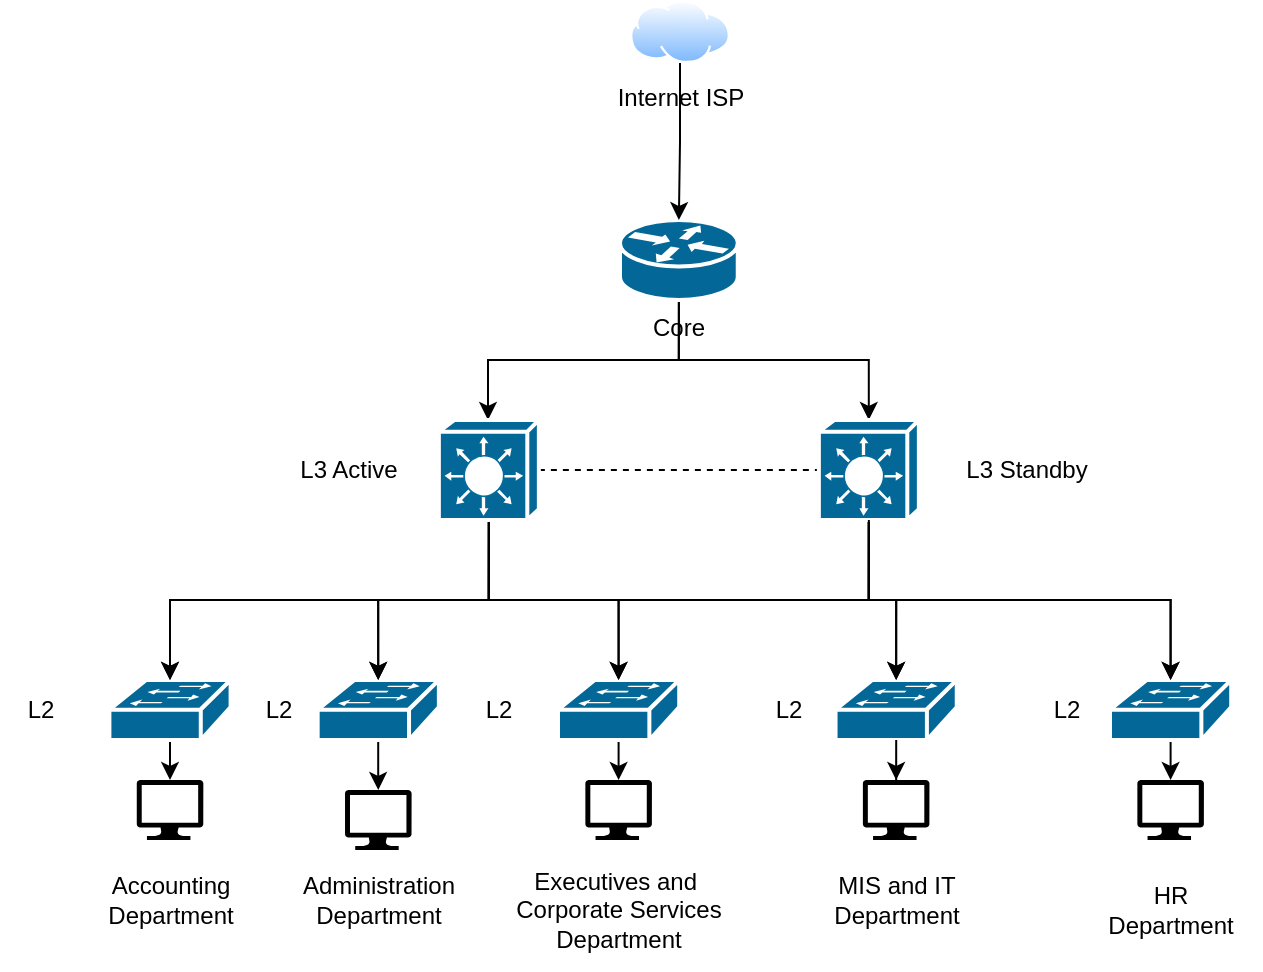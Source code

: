 <mxfile version="24.2.5" type="github">
  <diagram name="Page-1" id="3m78d9Aw6r9-III6AFRH">
    <mxGraphModel dx="1386" dy="751" grid="1" gridSize="10" guides="1" tooltips="1" connect="1" arrows="1" fold="1" page="1" pageScale="1" pageWidth="850" pageHeight="1100" math="0" shadow="0">
      <root>
        <mxCell id="0" />
        <mxCell id="1" parent="0" />
        <mxCell id="5wu6l3aL7e00Odp9wcE4-36" style="edgeStyle=orthogonalEdgeStyle;rounded=0;orthogonalLoop=1;jettySize=auto;html=1;" edge="1" parent="1" source="5wu6l3aL7e00Odp9wcE4-1" target="5wu6l3aL7e00Odp9wcE4-30">
          <mxGeometry relative="1" as="geometry" />
        </mxCell>
        <mxCell id="5wu6l3aL7e00Odp9wcE4-1" value="" style="shape=mxgraph.cisco.switches.workgroup_switch;html=1;pointerEvents=1;dashed=0;fillColor=#036897;strokeColor=#ffffff;strokeWidth=2;verticalLabelPosition=bottom;verticalAlign=top;align=center;outlineConnect=0;" vertex="1" parent="1">
          <mxGeometry x="139.7" y="460" width="60.6" height="30" as="geometry" />
        </mxCell>
        <mxCell id="5wu6l3aL7e00Odp9wcE4-38" style="edgeStyle=orthogonalEdgeStyle;rounded=0;orthogonalLoop=1;jettySize=auto;html=1;" edge="1" parent="1" source="5wu6l3aL7e00Odp9wcE4-2" target="5wu6l3aL7e00Odp9wcE4-33">
          <mxGeometry relative="1" as="geometry" />
        </mxCell>
        <mxCell id="5wu6l3aL7e00Odp9wcE4-2" value="" style="shape=mxgraph.cisco.switches.workgroup_switch;html=1;pointerEvents=1;dashed=0;fillColor=#036897;strokeColor=#ffffff;strokeWidth=2;verticalLabelPosition=bottom;verticalAlign=top;align=center;outlineConnect=0;" vertex="1" parent="1">
          <mxGeometry x="364" y="460" width="60.6" height="30" as="geometry" />
        </mxCell>
        <mxCell id="5wu6l3aL7e00Odp9wcE4-37" style="edgeStyle=orthogonalEdgeStyle;rounded=0;orthogonalLoop=1;jettySize=auto;html=1;" edge="1" parent="1" source="5wu6l3aL7e00Odp9wcE4-3" target="5wu6l3aL7e00Odp9wcE4-32">
          <mxGeometry relative="1" as="geometry" />
        </mxCell>
        <mxCell id="5wu6l3aL7e00Odp9wcE4-3" value="" style="shape=mxgraph.cisco.switches.workgroup_switch;html=1;pointerEvents=1;dashed=0;fillColor=#036897;strokeColor=#ffffff;strokeWidth=2;verticalLabelPosition=bottom;verticalAlign=top;align=center;outlineConnect=0;" vertex="1" parent="1">
          <mxGeometry x="243.83" y="460" width="60.6" height="30" as="geometry" />
        </mxCell>
        <mxCell id="5wu6l3aL7e00Odp9wcE4-4" value="" style="shape=mxgraph.cisco.switches.workgroup_switch;html=1;pointerEvents=1;dashed=0;fillColor=#036897;strokeColor=#ffffff;strokeWidth=2;verticalLabelPosition=bottom;verticalAlign=top;align=center;outlineConnect=0;" vertex="1" parent="1">
          <mxGeometry x="502.77" y="460" width="60.6" height="30" as="geometry" />
        </mxCell>
        <mxCell id="5wu6l3aL7e00Odp9wcE4-40" style="edgeStyle=orthogonalEdgeStyle;rounded=0;orthogonalLoop=1;jettySize=auto;html=1;" edge="1" parent="1" source="5wu6l3aL7e00Odp9wcE4-5" target="5wu6l3aL7e00Odp9wcE4-35">
          <mxGeometry relative="1" as="geometry" />
        </mxCell>
        <mxCell id="5wu6l3aL7e00Odp9wcE4-5" value="" style="shape=mxgraph.cisco.switches.workgroup_switch;html=1;pointerEvents=1;dashed=0;fillColor=#036897;strokeColor=#ffffff;strokeWidth=2;verticalLabelPosition=bottom;verticalAlign=top;align=center;outlineConnect=0;" vertex="1" parent="1">
          <mxGeometry x="640" y="460" width="60.6" height="30" as="geometry" />
        </mxCell>
        <mxCell id="5wu6l3aL7e00Odp9wcE4-28" style="edgeStyle=orthogonalEdgeStyle;rounded=0;orthogonalLoop=1;jettySize=auto;html=1;exitX=0.5;exitY=1;exitDx=0;exitDy=0;exitPerimeter=0;" edge="1" parent="1" source="5wu6l3aL7e00Odp9wcE4-8" target="5wu6l3aL7e00Odp9wcE4-9">
          <mxGeometry relative="1" as="geometry">
            <mxPoint x="420" y="300" as="sourcePoint" />
            <Array as="points">
              <mxPoint x="424" y="300" />
              <mxPoint x="329" y="300" />
            </Array>
          </mxGeometry>
        </mxCell>
        <mxCell id="5wu6l3aL7e00Odp9wcE4-29" style="edgeStyle=orthogonalEdgeStyle;rounded=0;orthogonalLoop=1;jettySize=auto;html=1;exitX=0.5;exitY=1;exitDx=0;exitDy=0;exitPerimeter=0;" edge="1" parent="1" source="5wu6l3aL7e00Odp9wcE4-8" target="5wu6l3aL7e00Odp9wcE4-10">
          <mxGeometry relative="1" as="geometry" />
        </mxCell>
        <mxCell id="5wu6l3aL7e00Odp9wcE4-8" value="Core" style="shape=mxgraph.cisco.routers.router;html=1;pointerEvents=1;dashed=0;fillColor=#036897;strokeColor=#ffffff;strokeWidth=2;verticalLabelPosition=bottom;verticalAlign=top;align=center;outlineConnect=0;" vertex="1" parent="1">
          <mxGeometry x="395" y="230" width="58.87" height="40" as="geometry" />
        </mxCell>
        <mxCell id="5wu6l3aL7e00Odp9wcE4-13" style="edgeStyle=orthogonalEdgeStyle;rounded=0;orthogonalLoop=1;jettySize=auto;html=1;endArrow=none;endFill=0;dashed=1;" edge="1" parent="1" source="5wu6l3aL7e00Odp9wcE4-9" target="5wu6l3aL7e00Odp9wcE4-10">
          <mxGeometry relative="1" as="geometry" />
        </mxCell>
        <mxCell id="5wu6l3aL7e00Odp9wcE4-18" style="edgeStyle=orthogonalEdgeStyle;rounded=0;orthogonalLoop=1;jettySize=auto;html=1;exitX=0.5;exitY=1;exitDx=0;exitDy=0;exitPerimeter=0;" edge="1" parent="1" source="5wu6l3aL7e00Odp9wcE4-9" target="5wu6l3aL7e00Odp9wcE4-1">
          <mxGeometry relative="1" as="geometry" />
        </mxCell>
        <mxCell id="5wu6l3aL7e00Odp9wcE4-19" style="edgeStyle=orthogonalEdgeStyle;rounded=0;orthogonalLoop=1;jettySize=auto;html=1;exitX=0.5;exitY=1;exitDx=0;exitDy=0;exitPerimeter=0;" edge="1" parent="1" source="5wu6l3aL7e00Odp9wcE4-9" target="5wu6l3aL7e00Odp9wcE4-3">
          <mxGeometry relative="1" as="geometry" />
        </mxCell>
        <mxCell id="5wu6l3aL7e00Odp9wcE4-21" style="edgeStyle=orthogonalEdgeStyle;rounded=0;orthogonalLoop=1;jettySize=auto;html=1;exitX=0.5;exitY=1;exitDx=0;exitDy=0;exitPerimeter=0;" edge="1" parent="1" source="5wu6l3aL7e00Odp9wcE4-9" target="5wu6l3aL7e00Odp9wcE4-2">
          <mxGeometry relative="1" as="geometry" />
        </mxCell>
        <mxCell id="5wu6l3aL7e00Odp9wcE4-22" style="edgeStyle=orthogonalEdgeStyle;rounded=0;orthogonalLoop=1;jettySize=auto;html=1;exitX=0.5;exitY=1;exitDx=0;exitDy=0;exitPerimeter=0;" edge="1" parent="1" source="5wu6l3aL7e00Odp9wcE4-9" target="5wu6l3aL7e00Odp9wcE4-4">
          <mxGeometry relative="1" as="geometry" />
        </mxCell>
        <mxCell id="5wu6l3aL7e00Odp9wcE4-23" style="edgeStyle=orthogonalEdgeStyle;rounded=0;orthogonalLoop=1;jettySize=auto;html=1;exitX=0.5;exitY=1;exitDx=0;exitDy=0;exitPerimeter=0;" edge="1" parent="1" source="5wu6l3aL7e00Odp9wcE4-9" target="5wu6l3aL7e00Odp9wcE4-5">
          <mxGeometry relative="1" as="geometry" />
        </mxCell>
        <mxCell id="5wu6l3aL7e00Odp9wcE4-9" value="" style="shape=mxgraph.cisco.switches.layer_3_switch;html=1;pointerEvents=1;dashed=0;fillColor=#036897;strokeColor=#ffffff;strokeWidth=2;verticalLabelPosition=bottom;verticalAlign=top;align=center;outlineConnect=0;" vertex="1" parent="1">
          <mxGeometry x="304.43" y="330" width="50" height="50" as="geometry" />
        </mxCell>
        <mxCell id="5wu6l3aL7e00Odp9wcE4-17" style="edgeStyle=orthogonalEdgeStyle;rounded=0;orthogonalLoop=1;jettySize=auto;html=1;entryX=0.5;entryY=0;entryDx=0;entryDy=0;entryPerimeter=0;" edge="1" parent="1" source="5wu6l3aL7e00Odp9wcE4-10" target="5wu6l3aL7e00Odp9wcE4-1">
          <mxGeometry relative="1" as="geometry">
            <Array as="points">
              <mxPoint x="519" y="420" />
              <mxPoint x="170" y="420" />
            </Array>
          </mxGeometry>
        </mxCell>
        <mxCell id="5wu6l3aL7e00Odp9wcE4-20" style="edgeStyle=orthogonalEdgeStyle;rounded=0;orthogonalLoop=1;jettySize=auto;html=1;exitX=0.5;exitY=1;exitDx=0;exitDy=0;exitPerimeter=0;entryX=0.5;entryY=0;entryDx=0;entryDy=0;entryPerimeter=0;" edge="1" parent="1" source="5wu6l3aL7e00Odp9wcE4-10" target="5wu6l3aL7e00Odp9wcE4-3">
          <mxGeometry relative="1" as="geometry">
            <mxPoint x="330" y="460" as="targetPoint" />
            <Array as="points">
              <mxPoint x="519" y="420" />
              <mxPoint x="274" y="420" />
            </Array>
          </mxGeometry>
        </mxCell>
        <mxCell id="5wu6l3aL7e00Odp9wcE4-24" style="edgeStyle=orthogonalEdgeStyle;rounded=0;orthogonalLoop=1;jettySize=auto;html=1;exitX=0.5;exitY=1;exitDx=0;exitDy=0;exitPerimeter=0;" edge="1" parent="1" source="5wu6l3aL7e00Odp9wcE4-10" target="5wu6l3aL7e00Odp9wcE4-2">
          <mxGeometry relative="1" as="geometry" />
        </mxCell>
        <mxCell id="5wu6l3aL7e00Odp9wcE4-26" style="edgeStyle=orthogonalEdgeStyle;rounded=0;orthogonalLoop=1;jettySize=auto;html=1;exitX=0.5;exitY=1;exitDx=0;exitDy=0;exitPerimeter=0;" edge="1" parent="1" source="5wu6l3aL7e00Odp9wcE4-10" target="5wu6l3aL7e00Odp9wcE4-5">
          <mxGeometry relative="1" as="geometry" />
        </mxCell>
        <mxCell id="5wu6l3aL7e00Odp9wcE4-10" value="" style="shape=mxgraph.cisco.switches.layer_3_switch;html=1;pointerEvents=1;dashed=0;fillColor=#036897;strokeColor=#ffffff;strokeWidth=2;verticalLabelPosition=bottom;verticalAlign=top;align=center;outlineConnect=0;" vertex="1" parent="1">
          <mxGeometry x="494.43" y="330" width="50" height="50" as="geometry" />
        </mxCell>
        <mxCell id="5wu6l3aL7e00Odp9wcE4-11" value="Internet ISP" style="image;aspect=fixed;perimeter=ellipsePerimeter;html=1;align=center;shadow=0;dashed=0;spacingTop=3;image=img/lib/active_directory/internet_cloud.svg;" vertex="1" parent="1">
          <mxGeometry x="400" y="120" width="50" height="31.5" as="geometry" />
        </mxCell>
        <mxCell id="5wu6l3aL7e00Odp9wcE4-25" style="edgeStyle=orthogonalEdgeStyle;rounded=0;orthogonalLoop=1;jettySize=auto;html=1;exitX=0.5;exitY=1;exitDx=0;exitDy=0;exitPerimeter=0;entryX=0.5;entryY=0;entryDx=0;entryDy=0;entryPerimeter=0;" edge="1" parent="1" source="5wu6l3aL7e00Odp9wcE4-10" target="5wu6l3aL7e00Odp9wcE4-4">
          <mxGeometry relative="1" as="geometry" />
        </mxCell>
        <mxCell id="5wu6l3aL7e00Odp9wcE4-30" value="" style="verticalLabelPosition=bottom;html=1;verticalAlign=top;align=center;strokeColor=none;fillColor=#000000;shape=mxgraph.azure.computer;pointerEvents=1;" vertex="1" parent="1">
          <mxGeometry x="153.34" y="510" width="33.33" height="30" as="geometry" />
        </mxCell>
        <mxCell id="5wu6l3aL7e00Odp9wcE4-32" value="" style="verticalLabelPosition=bottom;html=1;verticalAlign=top;align=center;strokeColor=none;fillColor=#000000;shape=mxgraph.azure.computer;pointerEvents=1;" vertex="1" parent="1">
          <mxGeometry x="257.47" y="515" width="33.33" height="30" as="geometry" />
        </mxCell>
        <mxCell id="5wu6l3aL7e00Odp9wcE4-33" value="" style="verticalLabelPosition=bottom;html=1;verticalAlign=top;align=center;strokeColor=none;fillColor=#000000;shape=mxgraph.azure.computer;pointerEvents=1;" vertex="1" parent="1">
          <mxGeometry x="377.64" y="510" width="33.33" height="30" as="geometry" />
        </mxCell>
        <mxCell id="5wu6l3aL7e00Odp9wcE4-34" value="" style="verticalLabelPosition=bottom;html=1;verticalAlign=top;align=center;strokeColor=none;fillColor=#000000;shape=mxgraph.azure.computer;pointerEvents=1;" vertex="1" parent="1">
          <mxGeometry x="516.4" y="510" width="33.33" height="30" as="geometry" />
        </mxCell>
        <mxCell id="5wu6l3aL7e00Odp9wcE4-35" value="" style="verticalLabelPosition=bottom;html=1;verticalAlign=top;align=center;strokeColor=none;fillColor=#000000;shape=mxgraph.azure.computer;pointerEvents=1;" vertex="1" parent="1">
          <mxGeometry x="653.64" y="510" width="33.33" height="30" as="geometry" />
        </mxCell>
        <mxCell id="5wu6l3aL7e00Odp9wcE4-39" style="edgeStyle=orthogonalEdgeStyle;rounded=0;orthogonalLoop=1;jettySize=auto;html=1;entryX=0.5;entryY=0;entryDx=0;entryDy=0;entryPerimeter=0;" edge="1" parent="1" source="5wu6l3aL7e00Odp9wcE4-4" target="5wu6l3aL7e00Odp9wcE4-34">
          <mxGeometry relative="1" as="geometry" />
        </mxCell>
        <mxCell id="5wu6l3aL7e00Odp9wcE4-42" value="Accounting&lt;br&gt;Department" style="text;html=1;align=center;verticalAlign=middle;resizable=0;points=[];autosize=1;strokeColor=none;fillColor=none;" vertex="1" parent="1">
          <mxGeometry x="125" y="550" width="90" height="40" as="geometry" />
        </mxCell>
        <mxCell id="5wu6l3aL7e00Odp9wcE4-43" value="Administration&lt;br&gt;Department" style="text;html=1;align=center;verticalAlign=middle;resizable=0;points=[];autosize=1;strokeColor=none;fillColor=none;" vertex="1" parent="1">
          <mxGeometry x="224.13" y="550" width="100" height="40" as="geometry" />
        </mxCell>
        <mxCell id="5wu6l3aL7e00Odp9wcE4-44" value="Executives and&amp;nbsp;&lt;div&gt;Corporate Services&lt;br&gt;Department&lt;br&gt;&lt;/div&gt;" style="text;html=1;align=center;verticalAlign=middle;resizable=0;points=[];autosize=1;strokeColor=none;fillColor=none;" vertex="1" parent="1">
          <mxGeometry x="329.31" y="545" width="130" height="60" as="geometry" />
        </mxCell>
        <mxCell id="5wu6l3aL7e00Odp9wcE4-45" value="MIS and IT&lt;br&gt;Department" style="text;html=1;align=center;verticalAlign=middle;resizable=0;points=[];autosize=1;strokeColor=none;fillColor=none;" vertex="1" parent="1">
          <mxGeometry x="488.06" y="550" width="90" height="40" as="geometry" />
        </mxCell>
        <mxCell id="5wu6l3aL7e00Odp9wcE4-46" value="HR&lt;br&gt;Department" style="text;html=1;align=center;verticalAlign=middle;resizable=0;points=[];autosize=1;strokeColor=none;fillColor=none;" vertex="1" parent="1">
          <mxGeometry x="625.3" y="555" width="90" height="40" as="geometry" />
        </mxCell>
        <mxCell id="5wu6l3aL7e00Odp9wcE4-48" style="edgeStyle=orthogonalEdgeStyle;rounded=0;orthogonalLoop=1;jettySize=auto;html=1;entryX=0.5;entryY=0;entryDx=0;entryDy=0;entryPerimeter=0;" edge="1" parent="1" source="5wu6l3aL7e00Odp9wcE4-11" target="5wu6l3aL7e00Odp9wcE4-8">
          <mxGeometry relative="1" as="geometry" />
        </mxCell>
        <mxCell id="5wu6l3aL7e00Odp9wcE4-49" value="L3 Active" style="text;html=1;align=center;verticalAlign=middle;resizable=0;points=[];autosize=1;strokeColor=none;fillColor=none;" vertex="1" parent="1">
          <mxGeometry x="224.13" y="340" width="70" height="30" as="geometry" />
        </mxCell>
        <mxCell id="5wu6l3aL7e00Odp9wcE4-50" value="L3 Standby" style="text;html=1;align=center;verticalAlign=middle;resizable=0;points=[];autosize=1;strokeColor=none;fillColor=none;" vertex="1" parent="1">
          <mxGeometry x="558.37" y="340" width="80" height="30" as="geometry" />
        </mxCell>
        <mxCell id="5wu6l3aL7e00Odp9wcE4-51" value="L2" style="text;html=1;align=center;verticalAlign=middle;resizable=0;points=[];autosize=1;strokeColor=none;fillColor=none;" vertex="1" parent="1">
          <mxGeometry x="85" y="460" width="40" height="30" as="geometry" />
        </mxCell>
        <mxCell id="5wu6l3aL7e00Odp9wcE4-52" value="L2" style="text;html=1;align=center;verticalAlign=middle;resizable=0;points=[];autosize=1;strokeColor=none;fillColor=none;" vertex="1" parent="1">
          <mxGeometry x="203.83" y="460" width="40" height="30" as="geometry" />
        </mxCell>
        <mxCell id="5wu6l3aL7e00Odp9wcE4-53" value="L2" style="text;html=1;align=center;verticalAlign=middle;resizable=0;points=[];autosize=1;strokeColor=none;fillColor=none;" vertex="1" parent="1">
          <mxGeometry x="314.43" y="460" width="40" height="30" as="geometry" />
        </mxCell>
        <mxCell id="5wu6l3aL7e00Odp9wcE4-54" value="L2" style="text;html=1;align=center;verticalAlign=middle;resizable=0;points=[];autosize=1;strokeColor=none;fillColor=none;" vertex="1" parent="1">
          <mxGeometry x="459.31" y="460" width="40" height="30" as="geometry" />
        </mxCell>
        <mxCell id="5wu6l3aL7e00Odp9wcE4-55" value="L2" style="text;html=1;align=center;verticalAlign=middle;resizable=0;points=[];autosize=1;strokeColor=none;fillColor=none;" vertex="1" parent="1">
          <mxGeometry x="598.37" y="460" width="40" height="30" as="geometry" />
        </mxCell>
      </root>
    </mxGraphModel>
  </diagram>
</mxfile>
